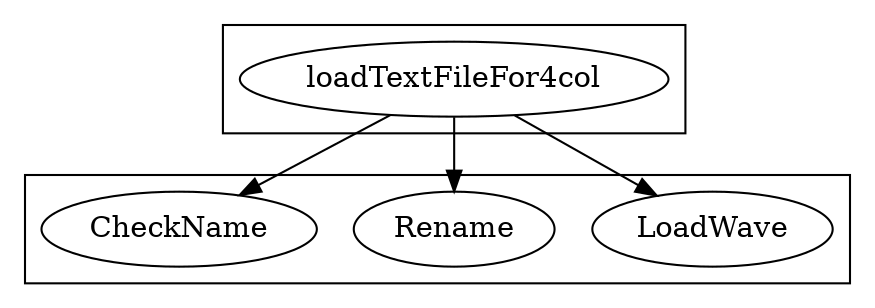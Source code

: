 // function dependance

digraph function{
	subgraph cluster_IgorStandardFunction{
		LoadWave
		Rename
		CheckName
	}

	subgraph cluster_MyFunctions{
		loadTextFileFor4col
	}

	loadTextFileFor4col -> {
		LoadWave;
		Rename;
		CheckName;
	}


}